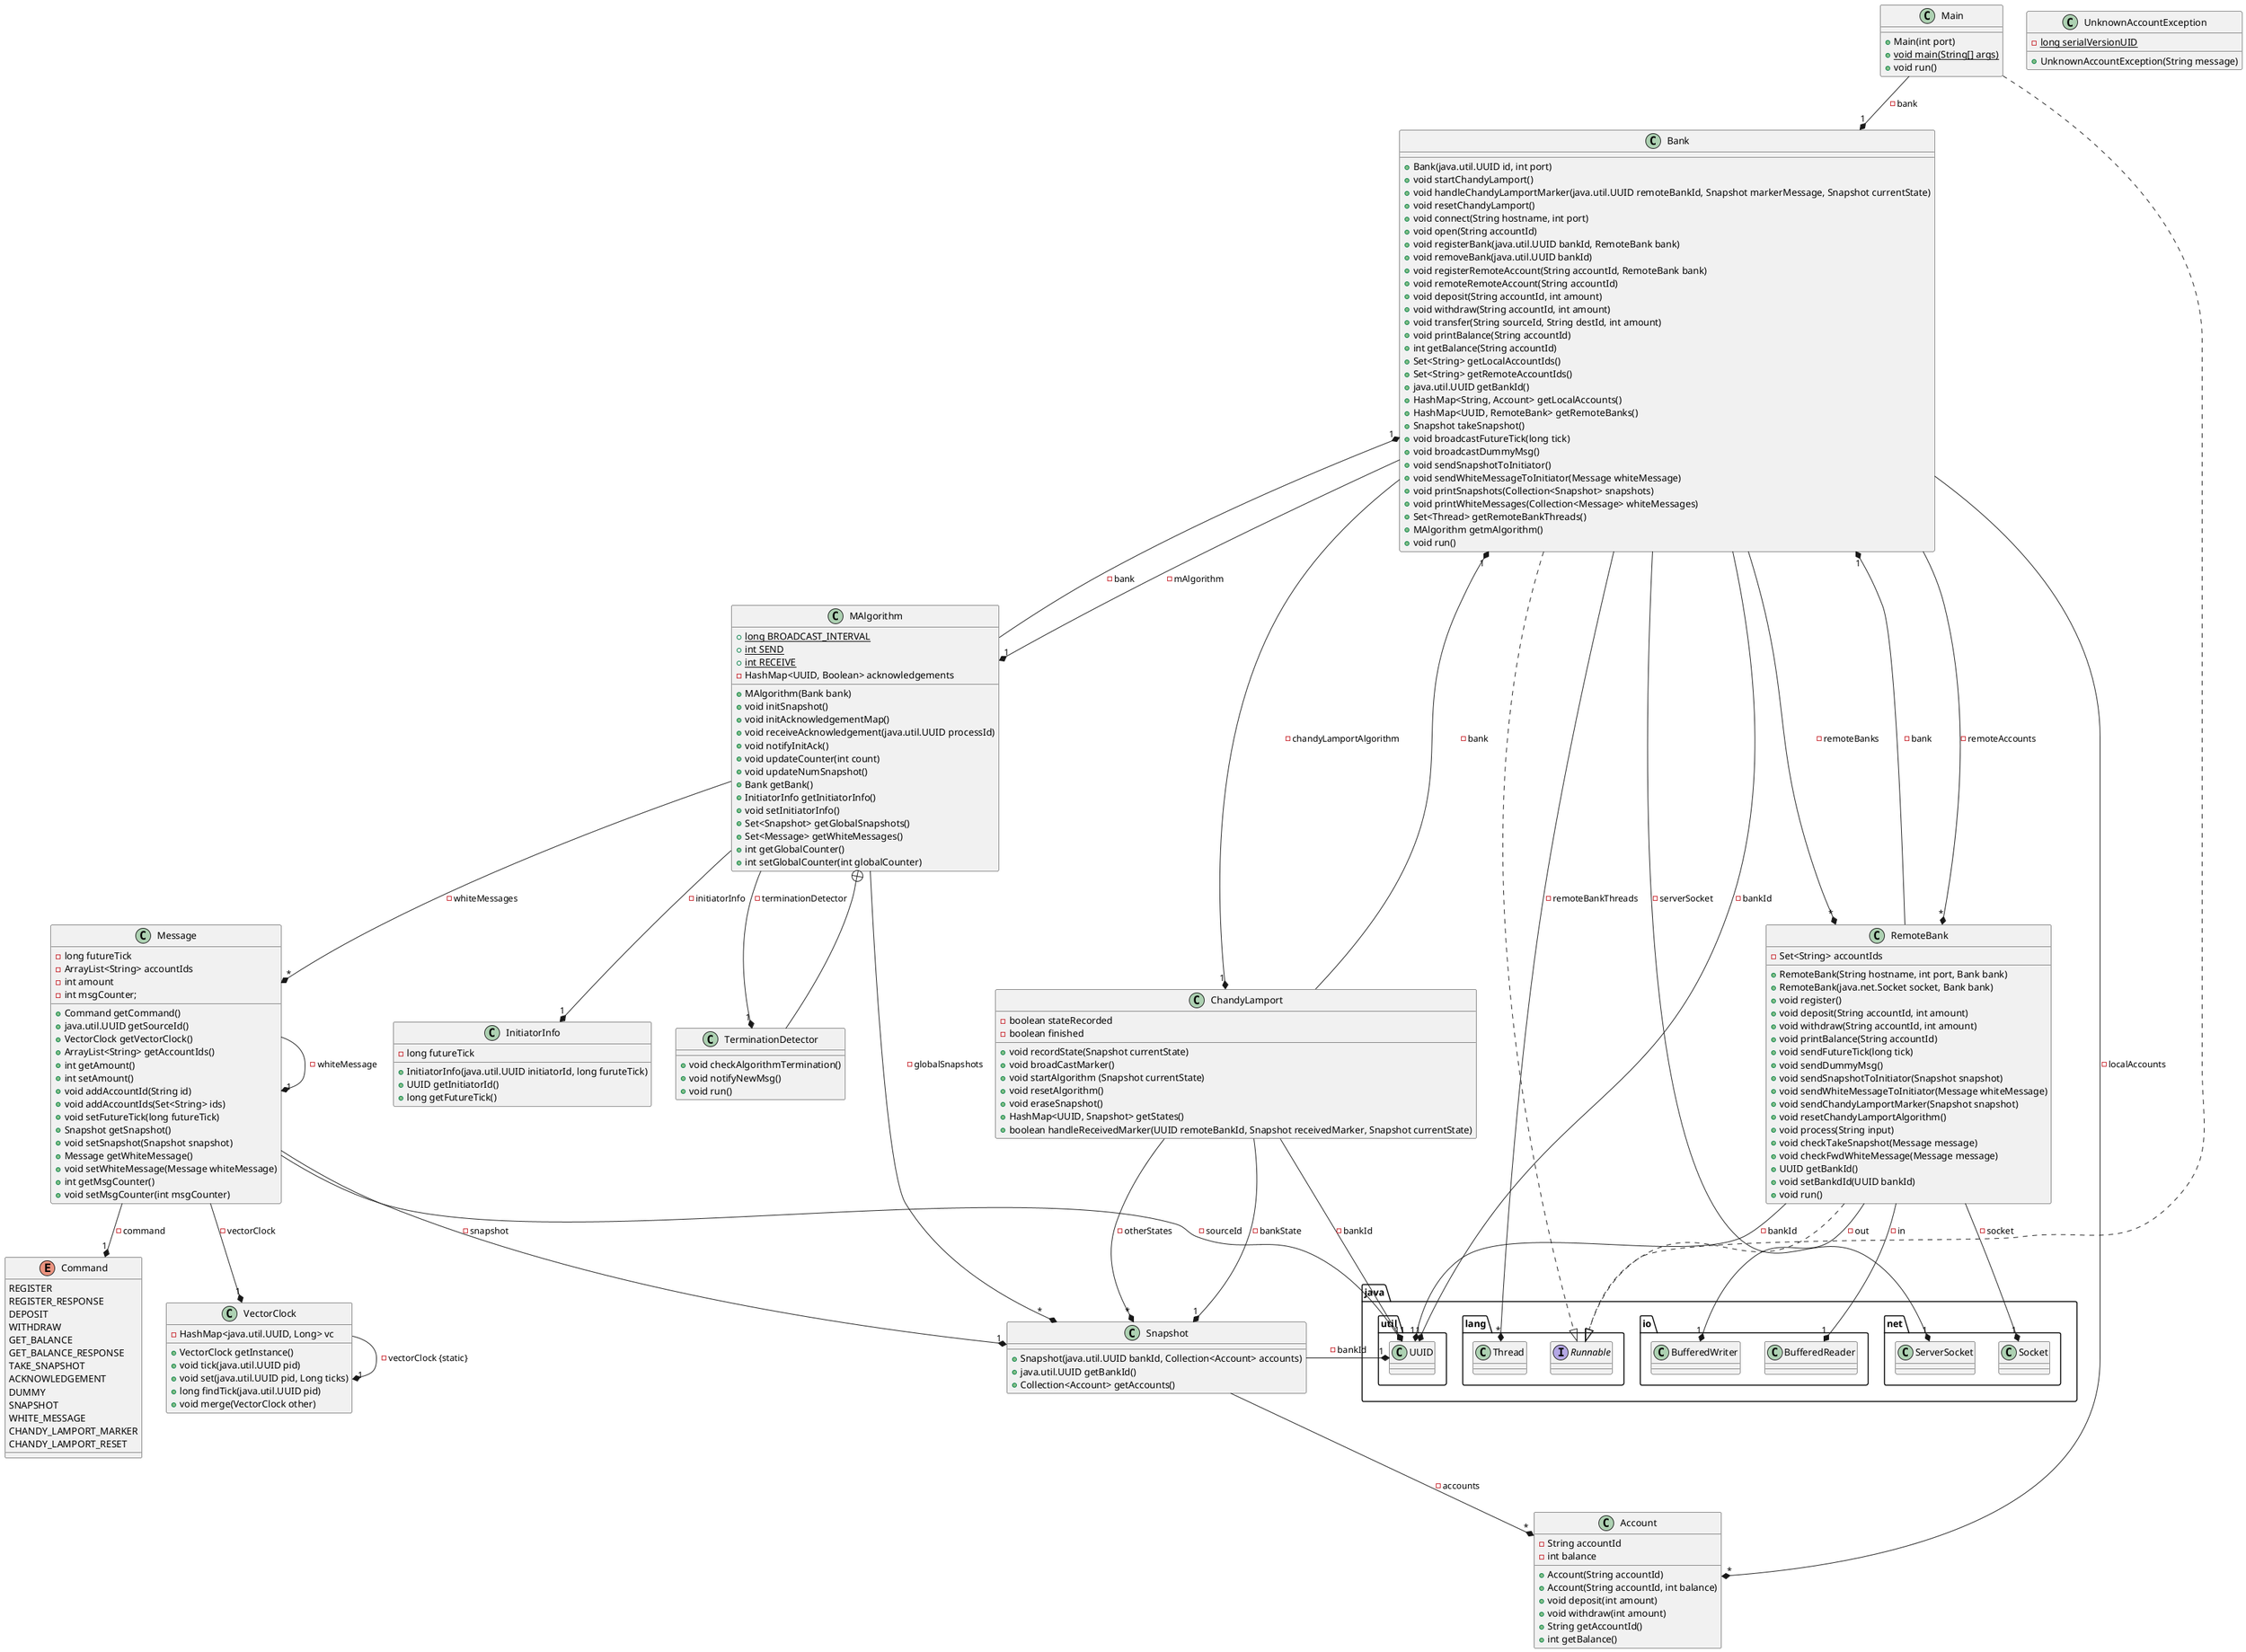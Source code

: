@startuml P2P Bank
class Main {
    + Main(int port)
    + {static} void main(String[] args)
    + void run()
}

class Bank {
    + Bank(java.util.UUID id, int port)
    + void startChandyLamport()
    + void handleChandyLamportMarker(java.util.UUID remoteBankId, Snapshot markerMessage, Snapshot currentState)
    + void resetChandyLamport()
    + void connect(String hostname, int port)
    + void open(String accountId)
    + void registerBank(java.util.UUID bankId, RemoteBank bank)
    + void removeBank(java.util.UUID bankId)
    + void registerRemoteAccount(String accountId, RemoteBank bank)
    + void remoteRemoteAccount(String accountId)
    + void deposit(String accountId, int amount)
    + void withdraw(String accountId, int amount)
    + void transfer(String sourceId, String destId, int amount)
    + void printBalance(String accountId)
    + int getBalance(String accountId)
    + Set<String> getLocalAccountIds()
    + Set<String> getRemoteAccountIds()
    + java.util.UUID getBankId()
    + HashMap<String, Account> getLocalAccounts()
    + HashMap<UUID, RemoteBank> getRemoteBanks()
    + Snapshot takeSnapshot()
    + void broadcastFutureTick(long tick)
    + void broadcastDummyMsg()
    + void sendSnapshotToInitiator()
    + void sendWhiteMessageToInitiator(Message whiteMessage)
    + void printSnapshots(Collection<Snapshot> snapshots)
    + void printWhiteMessages(Collection<Message> whiteMessages)
    + Set<Thread> getRemoteBankThreads()
    + MAlgorithm getmAlgorithm()
    + void run()
}

class ChandyLamport {
    - boolean stateRecorded
    - boolean finished
    + void recordState(Snapshot currentState)
    + void broadCastMarker()
    + void startAlgorithm (Snapshot currentState)
    + void resetAlgorithm()
    + void eraseSnapshot()
    + HashMap<UUID, Snapshot> getStates()
    + boolean handleReceivedMarker(UUID remoteBankId, Snapshot receivedMarker, Snapshot currentState)
}

enum Command {
    REGISTER
    REGISTER_RESPONSE
    DEPOSIT
    WITHDRAW
    GET_BALANCE
    GET_BALANCE_RESPONSE
    TAKE_SNAPSHOT
    ACKNOWLEDGEMENT
    DUMMY
    SNAPSHOT
    WHITE_MESSAGE
    CHANDY_LAMPORT_MARKER
    CHANDY_LAMPORT_RESET
}

class InitiatorInfo {
    - long futureTick
    + InitiatorInfo(java.util.UUID initiatorId, long furuteTick)
    + UUID getInitiatorId()
    + long getFutureTick()
}

class MAlgorithm {
    + {static} long BROADCAST_INTERVAL
    + {static} int SEND
    + {static} int RECEIVE
    - HashMap<UUID, Boolean> acknowledgements
    + MAlgorithm(Bank bank)
    + void initSnapshot()
    + void initAcknowledgementMap()
    + void receiveAcknowledgement(java.util.UUID processId)
    + void notifyInitAck()
    + void updateCounter(int count)
    + void updateNumSnapshot()
    + Bank getBank()
    + InitiatorInfo getInitiatorInfo()
    + void setInitiatorInfo()
    + Set<Snapshot> getGlobalSnapshots()
    + Set<Message> getWhiteMessages()
    + int getGlobalCounter()
    + int setGlobalCounter(int globalCounter)
}

class TerminationDetector {
    + void checkAlgorithmTermination()
    + void notifyNewMsg()
    + void run()
}

class Message {
    - long futureTick
    - ArrayList<String> accountIds
    - int amount
    - int msgCounter;
    + Command getCommand()
    + java.util.UUID getSourceId()
    + VectorClock getVectorClock()
    + ArrayList<String> getAccountIds()
    + int getAmount()
    + int setAmount()
    + void addAccountId(String id)
    + void addAccountIds(Set<String> ids)
    + void setFutureTick(long futureTick)
    + Snapshot getSnapshot()
    + void setSnapshot(Snapshot snapshot)
    + Message getWhiteMessage()
    + void setWhiteMessage(Message whiteMessage)
    + int getMsgCounter()
    + void setMsgCounter(int msgCounter)
}

class RemoteBank {
    - Set<String> accountIds
    + RemoteBank(String hostname, int port, Bank bank)
    + RemoteBank(java.net.Socket socket, Bank bank)
    + void register()
    + void deposit(String accountId, int amount)
    + void withdraw(String accountId, int amount)
    + void printBalance(String accountId)
    + void sendFutureTick(long tick)
    + void sendDummyMsg()
    + void sendSnapshotToInitiator(Snapshot snapshot)
    + void sendWhiteMessageToInitiator(Message whiteMessage)
    + void sendChandyLamportMarker(Snapshot snapshot)
    + void resetChandyLamportAlgorithm()
    + void process(String input)
    + void checkTakeSnapshot(Message message)
    + void checkFwdWhiteMessage(Message message)
    + UUID getBankId()
    + void setBankdId(UUID bankId)
    + void run()
}

class Account {
    - String accountId
    - int balance
    + Account(String accountId)
    + Account(String accountId, int balance)
    + void deposit(int amount)
    + void withdraw(int amount)
    + String getAccountId()
    + int getBalance()
}

class Snapshot {
    + Snapshot(java.util.UUID bankId, Collection<Account> accounts)
    + java.util.UUID getBankId()
    + Collection<Account> getAccounts()
}

class UnknownAccountException {
    - {static} long serialVersionUID
    + UnknownAccountException(String message)
}

class VectorClock {
    - HashMap<java.util.UUID, Long> vc
    + VectorClock getInstance()
    + void tick(java.util.UUID pid)
    + void set(java.util.UUID pid, Long ticks)
    + long findTick(java.util.UUID pid)
    + void merge(VectorClock other)
}

interface java.lang.Runnable


Bank --* "1" java.net.ServerSocket : - serverSocket
Bank --* "1" java.util.UUID : - bankId
Bank --* "*" Account : - localAccounts
Bank --* "*" java.lang.Thread : - remoteBankThreads
Bank --* "*" RemoteBank : - remoteAccounts
Bank --* "*" RemoteBank : - remoteBanks
Bank ..|> java.lang.Runnable
Bank --* "1" ChandyLamport : - chandyLamportAlgorithm
Bank --* "1" MAlgorithm : - mAlgorithm

ChandyLamport --* "1" java.util.UUID : - bankId
ChandyLamport --* "1" Bank : - bank
ChandyLamport --* "1" Snapshot : - bankState
ChandyLamport --* "*" Snapshot : - otherStates

Main --* "1" Bank : - bank
Main ..|> java.lang.Runnable

MAlgorithm --* "1" Bank : - bank
MAlgorithm --* "1" InitiatorInfo: - initiatorInfo
MAlgorithm --* "*" Snapshot : - globalSnapshots
MAlgorithm --* "*" Message : - whiteMessages
MAlgorithm --* "1" TerminationDetector : - terminationDetector

TerminationDetector --+ MAlgorithm

Message --* "1" Command : - command
Message --* "1" java.util.UUID : - sourceId
Message --* "1" VectorClock : - vectorClock
Message --* "1" Snapshot : - snapshot
Message --* "1" Message : - whiteMessage

RemoteBank --* "1" java.net.Socket : - socket
RemoteBank --* "1" java.io.BufferedWriter : - out
RemoteBank --* "1" java.io.BufferedReader : - in
RemoteBank --* "1" Bank : - bank
RemoteBank --* "1" java.util.UUID : - bankId
RemoteBank ..|> java.lang.Runnable

Snapshot --* "1" java.util.UUID : - bankId
Snapshot --* "*" Account : - accounts

VectorClock --* "1" VectorClock : - vectorClock {static}

@enduml
